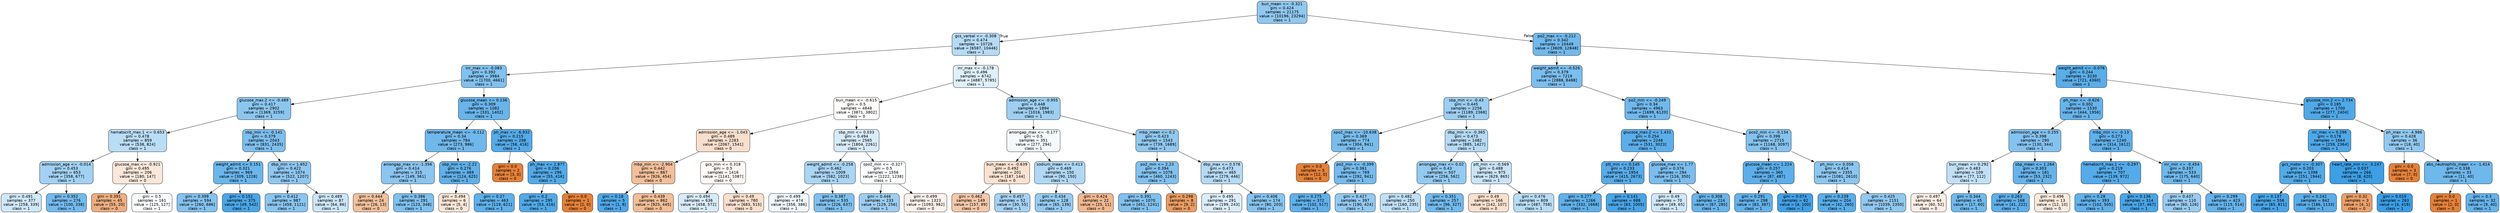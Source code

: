 digraph Tree {
node [shape=box, style="filled, rounded", color="black", fontname="helvetica"] ;
edge [fontname="helvetica"] ;
0 [label="bun_mean <= -0.321\ngini = 0.424\nsamples = 21175\nvalue = [10196, 23294]\nclass = 1", fillcolor="#90c8f0"] ;
1 [label="gcs_verbal <= -0.308\ngini = 0.474\nsamples = 10726\nvalue = [6587, 10446]\nclass = 1", fillcolor="#b6dbf5"] ;
0 -> 1 [labeldistance=2.5, labelangle=45, headlabel="True"] ;
2 [label="inr_max <= -0.083\ngini = 0.392\nsamples = 3984\nvalue = [1700, 4661]\nclass = 1", fillcolor="#81c1ee"] ;
1 -> 2 ;
3 [label="glucose_max.2 <= -0.489\ngini = 0.417\nsamples = 2902\nvalue = [1369, 3259]\nclass = 1", fillcolor="#8cc6f0"] ;
2 -> 3 ;
4 [label="hematocrit_max.1 <= 0.653\ngini = 0.478\nsamples = 859\nvalue = [538, 824]\nclass = 1", fillcolor="#baddf6"] ;
3 -> 4 ;
5 [label="admission_age <= -0.014\ngini = 0.453\nsamples = 653\nvalue = [358, 677]\nclass = 1", fillcolor="#a2d1f3"] ;
4 -> 5 ;
6 [label="gini = 0.491\nsamples = 377\nvalue = [258, 339]\nclass = 1", fillcolor="#d0e8f9"] ;
5 -> 6 ;
7 [label="gini = 0.352\nsamples = 276\nvalue = [100, 338]\nclass = 1", fillcolor="#74baed"] ;
5 -> 7 ;
8 [label="glucose_max <= -0.921\ngini = 0.495\nsamples = 206\nvalue = [180, 147]\nclass = 0", fillcolor="#fae8db"] ;
4 -> 8 ;
9 [label="gini = 0.391\nsamples = 45\nvalue = [55, 20]\nclass = 0", fillcolor="#eeaf81"] ;
8 -> 9 ;
10 [label="gini = 0.5\nsamples = 161\nvalue = [125, 127]\nclass = 1", fillcolor="#fcfdff"] ;
8 -> 10 ;
11 [label="sbp_min <= -0.141\ngini = 0.379\nsamples = 2043\nvalue = [831, 2435]\nclass = 1", fillcolor="#7dbeee"] ;
3 -> 11 ;
12 [label="weight_admit <= 0.151\ngini = 0.321\nsamples = 969\nvalue = [309, 1228]\nclass = 1", fillcolor="#6bb6ec"] ;
11 -> 12 ;
13 [label="gini = 0.399\nsamples = 594\nvalue = [260, 686]\nclass = 1", fillcolor="#84c2ef"] ;
12 -> 13 ;
14 [label="gini = 0.152\nsamples = 375\nvalue = [49, 542]\nclass = 1", fillcolor="#4ba6e7"] ;
12 -> 14 ;
15 [label="dbp_min <= 1.652\ngini = 0.422\nsamples = 1074\nvalue = [522, 1207]\nclass = 1", fillcolor="#8fc7f0"] ;
11 -> 15 ;
16 [label="gini = 0.412\nsamples = 987\nvalue = [458, 1121]\nclass = 1", fillcolor="#8ac5f0"] ;
15 -> 16 ;
17 [label="gini = 0.489\nsamples = 87\nvalue = [64, 86]\nclass = 1", fillcolor="#cce6f8"] ;
15 -> 17 ;
18 [label="glucose_mean <= 0.136\ngini = 0.309\nsamples = 1082\nvalue = [331, 1402]\nclass = 1", fillcolor="#68b4eb"] ;
2 -> 18 ;
19 [label="temperature_mean <= -0.112\ngini = 0.34\nsamples = 784\nvalue = [273, 986]\nclass = 1", fillcolor="#70b8ec"] ;
18 -> 19 ;
20 [label="aniongap_max <= -1.356\ngini = 0.414\nsamples = 315\nvalue = [149, 361]\nclass = 1", fillcolor="#8bc5f0"] ;
19 -> 20 ;
21 [label="gini = 0.444\nsamples = 24\nvalue = [26, 13]\nclass = 0", fillcolor="#f2c09c"] ;
20 -> 21 ;
22 [label="gini = 0.386\nsamples = 291\nvalue = [123, 348]\nclass = 1", fillcolor="#7fc0ee"] ;
20 -> 22 ;
23 [label="sbp_min <= -2.22\ngini = 0.276\nsamples = 469\nvalue = [124, 625]\nclass = 1", fillcolor="#60b0ea"] ;
19 -> 23 ;
24 [label="gini = 0.494\nsamples = 6\nvalue = [5, 4]\nclass = 0", fillcolor="#fae6d7"] ;
23 -> 24 ;
25 [label="gini = 0.27\nsamples = 463\nvalue = [119, 621]\nclass = 1", fillcolor="#5fb0ea"] ;
23 -> 25 ;
26 [label="ph_max <= -6.932\ngini = 0.215\nsamples = 298\nvalue = [58, 416]\nclass = 1", fillcolor="#55abe9"] ;
18 -> 26 ;
27 [label="gini = 0.0\nsamples = 2\nvalue = [3, 0]\nclass = 0", fillcolor="#e58139"] ;
26 -> 27 ;
28 [label="ph_max <= 2.877\ngini = 0.206\nsamples = 296\nvalue = [55, 416]\nclass = 1", fillcolor="#53aae8"] ;
26 -> 28 ;
29 [label="gini = 0.2\nsamples = 295\nvalue = [53, 416]\nclass = 1", fillcolor="#52a9e8"] ;
28 -> 29 ;
30 [label="gini = 0.0\nsamples = 1\nvalue = [2, 0]\nclass = 0", fillcolor="#e58139"] ;
28 -> 30 ;
31 [label="inr_max <= -0.178\ngini = 0.496\nsamples = 6742\nvalue = [4887, 5785]\nclass = 1", fillcolor="#e0f0fb"] ;
1 -> 31 ;
32 [label="bun_mean <= -0.615\ngini = 0.5\nsamples = 4848\nvalue = [3871, 3802]\nclass = 0", fillcolor="#fffdfb"] ;
31 -> 32 ;
33 [label="admission_age <= -1.043\ngini = 0.489\nsamples = 2283\nvalue = [2067, 1541]\nclass = 0", fillcolor="#f8dfcd"] ;
32 -> 33 ;
34 [label="mbp_min <= -2.904\ngini = 0.442\nsamples = 867\nvalue = [926, 454]\nclass = 0", fillcolor="#f2bf9a"] ;
33 -> 34 ;
35 [label="gini = 0.18\nsamples = 5\nvalue = [1, 9]\nclass = 1", fillcolor="#4fa8e8"] ;
34 -> 35 ;
36 [label="gini = 0.439\nsamples = 862\nvalue = [925, 445]\nclass = 0", fillcolor="#f2be98"] ;
34 -> 36 ;
37 [label="gcs_min <= 0.318\ngini = 0.5\nsamples = 1416\nvalue = [1141, 1087]\nclass = 0", fillcolor="#fef9f6"] ;
33 -> 37 ;
38 [label="gini = 0.494\nsamples = 636\nvalue = [458, 572]\nclass = 1", fillcolor="#d8ebfa"] ;
37 -> 38 ;
39 [label="gini = 0.49\nsamples = 780\nvalue = [683, 515]\nclass = 0", fillcolor="#f9e0ce"] ;
37 -> 39 ;
40 [label="sbp_min <= 0.033\ngini = 0.494\nsamples = 2565\nvalue = [1804, 2261]\nclass = 1", fillcolor="#d7ebfa"] ;
32 -> 40 ;
41 [label="weight_admit <= -0.258\ngini = 0.462\nsamples = 1009\nvalue = [582, 1023]\nclass = 1", fillcolor="#aad5f4"] ;
40 -> 41 ;
42 [label="gini = 0.499\nsamples = 474\nvalue = [356, 386]\nclass = 1", fillcolor="#f0f7fd"] ;
41 -> 42 ;
43 [label="gini = 0.387\nsamples = 535\nvalue = [226, 637]\nclass = 1", fillcolor="#7fc0ee"] ;
41 -> 43 ;
44 [label="spo2_min <= -0.327\ngini = 0.5\nsamples = 1556\nvalue = [1222, 1238]\nclass = 1", fillcolor="#fcfeff"] ;
40 -> 44 ;
45 [label="gini = 0.446\nsamples = 233\nvalue = [129, 256]\nclass = 1", fillcolor="#9dcef2"] ;
44 -> 45 ;
46 [label="gini = 0.499\nsamples = 1323\nvalue = [1093, 982]\nclass = 0", fillcolor="#fcf2eb"] ;
44 -> 46 ;
47 [label="admission_age <= -0.955\ngini = 0.448\nsamples = 1894\nvalue = [1016, 1983]\nclass = 1", fillcolor="#9ecff2"] ;
31 -> 47 ;
48 [label="aniongap_max <= -0.177\ngini = 0.5\nsamples = 351\nvalue = [277, 294]\nclass = 1", fillcolor="#f4f9fd"] ;
47 -> 48 ;
49 [label="bun_mean <= -0.639\ngini = 0.492\nsamples = 201\nvalue = [187, 144]\nclass = 0", fillcolor="#f9e2d1"] ;
48 -> 49 ;
50 [label="gini = 0.462\nsamples = 149\nvalue = [157, 89]\nclass = 0", fillcolor="#f4c8a9"] ;
49 -> 50 ;
51 [label="gini = 0.457\nsamples = 52\nvalue = [30, 55]\nclass = 1", fillcolor="#a5d2f3"] ;
49 -> 51 ;
52 [label="sodium_mean <= 0.413\ngini = 0.469\nsamples = 150\nvalue = [90, 150]\nclass = 1", fillcolor="#b0d8f5"] ;
48 -> 52 ;
53 [label="gini = 0.434\nsamples = 128\nvalue = [65, 139]\nclass = 1", fillcolor="#96cbf1"] ;
52 -> 53 ;
54 [label="gini = 0.424\nsamples = 22\nvalue = [25, 11]\nclass = 0", fillcolor="#f0b890"] ;
52 -> 54 ;
55 [label="mbp_mean <= 0.2\ngini = 0.423\nsamples = 1543\nvalue = [739, 1689]\nclass = 1", fillcolor="#90c8f0"] ;
47 -> 55 ;
56 [label="po2_min <= 2.23\ngini = 0.394\nsamples = 1078\nvalue = [460, 1243]\nclass = 1", fillcolor="#82c1ef"] ;
55 -> 56 ;
57 [label="gini = 0.391\nsamples = 1070\nvalue = [451, 1241]\nclass = 1", fillcolor="#81c1ee"] ;
56 -> 57 ;
58 [label="gini = 0.298\nsamples = 8\nvalue = [9, 2]\nclass = 0", fillcolor="#eb9d65"] ;
56 -> 58 ;
59 [label="dbp_max <= 0.578\ngini = 0.473\nsamples = 465\nvalue = [279, 446]\nclass = 1", fillcolor="#b5daf5"] ;
55 -> 59 ;
60 [label="gini = 0.495\nsamples = 291\nvalue = [199, 243]\nclass = 1", fillcolor="#dbedfa"] ;
59 -> 60 ;
61 [label="gini = 0.406\nsamples = 174\nvalue = [80, 203]\nclass = 1", fillcolor="#87c4ef"] ;
59 -> 61 ;
62 [label="po2_max <= -0.212\ngini = 0.342\nsamples = 10449\nvalue = [3609, 12848]\nclass = 1", fillcolor="#71b9ec"] ;
0 -> 62 [labeldistance=2.5, labelangle=-45, headlabel="False"] ;
63 [label="weight_admit <= -0.526\ngini = 0.379\nsamples = 7219\nvalue = [2888, 8488]\nclass = 1", fillcolor="#7cbeee"] ;
62 -> 63 ;
64 [label="sbp_min <= -0.43\ngini = 0.445\nsamples = 2256\nvalue = [1189, 2368]\nclass = 1", fillcolor="#9ccef2"] ;
63 -> 64 ;
65 [label="spo2_max <= -10.638\ngini = 0.369\nsamples = 774\nvalue = [304, 941]\nclass = 1", fillcolor="#79bded"] ;
64 -> 65 ;
66 [label="gini = 0.0\nsamples = 5\nvalue = [12, 0]\nclass = 0", fillcolor="#e58139"] ;
65 -> 66 ;
67 [label="po2_min <= -0.399\ngini = 0.361\nsamples = 769\nvalue = [292, 941]\nclass = 1", fillcolor="#76bbed"] ;
65 -> 67 ;
68 [label="gini = 0.275\nsamples = 372\nvalue = [102, 517]\nclass = 1", fillcolor="#60b0ea"] ;
67 -> 68 ;
69 [label="gini = 0.427\nsamples = 397\nvalue = [190, 424]\nclass = 1", fillcolor="#92c9f1"] ;
67 -> 69 ;
70 [label="dbp_min <= -0.365\ngini = 0.473\nsamples = 1482\nvalue = [885, 1427]\nclass = 1", fillcolor="#b4daf5"] ;
64 -> 70 ;
71 [label="aniongap_max <= 0.02\ngini = 0.43\nsamples = 507\nvalue = [256, 562]\nclass = 1", fillcolor="#93caf1"] ;
70 -> 71 ;
72 [label="gini = 0.482\nsamples = 250\nvalue = [160, 235]\nclass = 1", fillcolor="#c0e0f7"] ;
71 -> 72 ;
73 [label="gini = 0.351\nsamples = 257\nvalue = [96, 327]\nclass = 1", fillcolor="#73baed"] ;
71 -> 73 ;
74 [label="ptt_min <= -0.569\ngini = 0.488\nsamples = 975\nvalue = [629, 865]\nclass = 1", fillcolor="#c9e4f8"] ;
70 -> 74 ;
75 [label="gini = 0.49\nsamples = 166\nvalue = [142, 107]\nclass = 0", fillcolor="#f9e0ce"] ;
74 -> 75 ;
76 [label="gini = 0.476\nsamples = 809\nvalue = [487, 758]\nclass = 1", fillcolor="#b8dcf6"] ;
74 -> 76 ;
77 [label="po2_min <= -0.249\ngini = 0.34\nsamples = 4963\nvalue = [1699, 6120]\nclass = 1", fillcolor="#70b8ec"] ;
63 -> 77 ;
78 [label="glucose_max.2 <= 1.431\ngini = 0.254\nsamples = 2248\nvalue = [531, 3023]\nclass = 1", fillcolor="#5caeea"] ;
77 -> 78 ;
79 [label="ptt_min <= 0.145\ngini = 0.233\nsamples = 1954\nvalue = [415, 2673]\nclass = 1", fillcolor="#58ace9"] ;
78 -> 79 ;
80 [label="gini = 0.277\nsamples = 1266\nvalue = [332, 1668]\nclass = 1", fillcolor="#60b1ea"] ;
79 -> 80 ;
81 [label="gini = 0.141\nsamples = 688\nvalue = [83, 1005]\nclass = 1", fillcolor="#49a5e7"] ;
79 -> 81 ;
82 [label="glucose_max <= 1.77\ngini = 0.374\nsamples = 294\nvalue = [116, 350]\nclass = 1", fillcolor="#7bbdee"] ;
78 -> 82 ;
83 [label="gini = 0.49\nsamples = 70\nvalue = [49, 65]\nclass = 1", fillcolor="#cee7f9"] ;
82 -> 83 ;
84 [label="gini = 0.308\nsamples = 224\nvalue = [67, 285]\nclass = 1", fillcolor="#68b4eb"] ;
82 -> 84 ;
85 [label="pco2_min <= -0.134\ngini = 0.398\nsamples = 2715\nvalue = [1168, 3097]\nclass = 1", fillcolor="#84c2ef"] ;
77 -> 85 ;
86 [label="glucose_mean <= 1.224\ngini = 0.257\nsamples = 360\nvalue = [87, 487]\nclass = 1", fillcolor="#5cafea"] ;
85 -> 86 ;
87 [label="gini = 0.291\nsamples = 298\nvalue = [83, 387]\nclass = 1", fillcolor="#63b2eb"] ;
86 -> 87 ;
88 [label="gini = 0.074\nsamples = 62\nvalue = [4, 100]\nclass = 1", fillcolor="#41a1e6"] ;
86 -> 88 ;
89 [label="ph_min <= 0.058\ngini = 0.414\nsamples = 2355\nvalue = [1081, 2610]\nclass = 1", fillcolor="#8bc6f0"] ;
85 -> 89 ;
90 [label="gini = 0.239\nsamples = 204\nvalue = [42, 260]\nclass = 1", fillcolor="#59ade9"] ;
89 -> 90 ;
91 [label="gini = 0.425\nsamples = 2151\nvalue = [1039, 2350]\nclass = 1", fillcolor="#91c8f0"] ;
89 -> 91 ;
92 [label="weight_admit <= -0.076\ngini = 0.244\nsamples = 3230\nvalue = [721, 4360]\nclass = 1", fillcolor="#5aade9"] ;
62 -> 92 ;
93 [label="ph_max <= -0.626\ngini = 0.302\nsamples = 1530\nvalue = [444, 1956]\nclass = 1", fillcolor="#66b3eb"] ;
92 -> 93 ;
94 [label="admission_age <= 0.255\ngini = 0.398\nsamples = 290\nvalue = [130, 344]\nclass = 1", fillcolor="#84c2ef"] ;
93 -> 94 ;
95 [label="bun_mean <= 0.292\ngini = 0.483\nsamples = 109\nvalue = [77, 112]\nclass = 1", fillcolor="#c1e0f7"] ;
94 -> 95 ;
96 [label="gini = 0.497\nsamples = 64\nvalue = [60, 52]\nclass = 0", fillcolor="#fceee5"] ;
95 -> 96 ;
97 [label="gini = 0.344\nsamples = 45\nvalue = [17, 60]\nclass = 1", fillcolor="#71b9ec"] ;
95 -> 97 ;
98 [label="sbp_mean <= 1.264\ngini = 0.303\nsamples = 181\nvalue = [53, 232]\nclass = 1", fillcolor="#66b3eb"] ;
94 -> 98 ;
99 [label="gini = 0.263\nsamples = 168\nvalue = [41, 222]\nclass = 1", fillcolor="#5eafea"] ;
98 -> 99 ;
100 [label="gini = 0.496\nsamples = 13\nvalue = [12, 10]\nclass = 0", fillcolor="#fbeade"] ;
98 -> 100 ;
101 [label="mbp_min <= -0.13\ngini = 0.273\nsamples = 1240\nvalue = [314, 1612]\nclass = 1", fillcolor="#60b0ea"] ;
93 -> 101 ;
102 [label="hematocrit_max.1 <= -0.297\ngini = 0.219\nsamples = 707\nvalue = [139, 972]\nclass = 1", fillcolor="#55abe9"] ;
101 -> 102 ;
103 [label="gini = 0.28\nsamples = 393\nvalue = [102, 505]\nclass = 1", fillcolor="#61b1ea"] ;
102 -> 103 ;
104 [label="gini = 0.136\nsamples = 314\nvalue = [37, 467]\nclass = 1", fillcolor="#49a5e7"] ;
102 -> 104 ;
105 [label="inr_min <= -0.454\ngini = 0.337\nsamples = 533\nvalue = [175, 640]\nclass = 1", fillcolor="#6fb8ec"] ;
101 -> 105 ;
106 [label="gini = 0.437\nsamples = 110\nvalue = [60, 126]\nclass = 1", fillcolor="#97ccf1"] ;
105 -> 106 ;
107 [label="gini = 0.299\nsamples = 423\nvalue = [115, 514]\nclass = 1", fillcolor="#65b3eb"] ;
105 -> 107 ;
108 [label="glucose_min.2 <= 2.734\ngini = 0.185\nsamples = 1700\nvalue = [277, 2404]\nclass = 1", fillcolor="#50a8e8"] ;
92 -> 108 ;
109 [label="inr_max <= 0.296\ngini = 0.178\nsamples = 1664\nvalue = [259, 2364]\nclass = 1", fillcolor="#4fa8e8"] ;
108 -> 109 ;
110 [label="gcs_motor <= -0.307\ngini = 0.203\nsamples = 1398\nvalue = [251, 1944]\nclass = 1", fillcolor="#53aae8"] ;
109 -> 110 ;
111 [label="gini = 0.137\nsamples = 556\nvalue = [65, 811]\nclass = 1", fillcolor="#49a5e7"] ;
110 -> 111 ;
112 [label="gini = 0.242\nsamples = 842\nvalue = [186, 1133]\nclass = 1", fillcolor="#5aade9"] ;
110 -> 112 ;
113 [label="heart_rate_min <= -3.247\ngini = 0.037\nsamples = 266\nvalue = [8, 420]\nclass = 1", fillcolor="#3d9fe5"] ;
109 -> 113 ;
114 [label="gini = 0.32\nsamples = 3\nvalue = [4, 1]\nclass = 0", fillcolor="#eca06a"] ;
113 -> 114 ;
115 [label="gini = 0.019\nsamples = 263\nvalue = [4, 419]\nclass = 1", fillcolor="#3b9ee5"] ;
113 -> 115 ;
116 [label="ph_max <= -4.986\ngini = 0.428\nsamples = 36\nvalue = [18, 40]\nclass = 1", fillcolor="#92c9f1"] ;
108 -> 116 ;
117 [label="gini = 0.0\nsamples = 3\nvalue = [7, 0]\nclass = 0", fillcolor="#e58139"] ;
116 -> 117 ;
118 [label="abs_neutrophils_mean <= -1.414\ngini = 0.338\nsamples = 33\nvalue = [11, 40]\nclass = 1", fillcolor="#6fb8ec"] ;
116 -> 118 ;
119 [label="gini = 0.0\nsamples = 1\nvalue = [2, 0]\nclass = 0", fillcolor="#e58139"] ;
118 -> 119 ;
120 [label="gini = 0.3\nsamples = 32\nvalue = [9, 40]\nclass = 1", fillcolor="#66b3eb"] ;
118 -> 120 ;
}